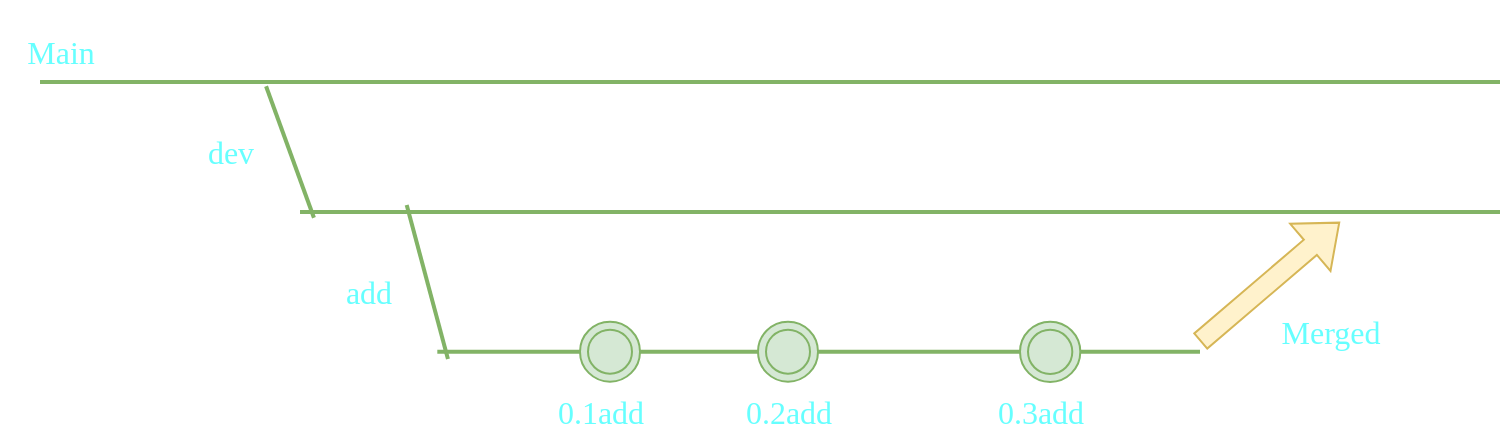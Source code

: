 <mxfile version="20.1.3" type="github">
  <diagram id="HKzKxvtynTPPrGt9LeTu" name="Page-1">
    <mxGraphModel dx="796" dy="481" grid="1" gridSize="10" guides="1" tooltips="1" connect="1" arrows="1" fold="1" page="1" pageScale="1" pageWidth="827" pageHeight="1169" math="0" shadow="0">
      <root>
        <mxCell id="0" />
        <mxCell id="1" parent="0" />
        <mxCell id="fYCmhGlrr-tS-subrrdt-4" value="" style="line;strokeWidth=2;html=1;fontFamily=Verdana;fillColor=#d5e8d4;strokeColor=#82b366;fontColor=#66FFFF;" vertex="1" parent="1">
          <mxGeometry x="40" y="350" width="730" height="80" as="geometry" />
        </mxCell>
        <mxCell id="fYCmhGlrr-tS-subrrdt-5" value="Main" style="text;html=1;resizable=0;autosize=1;align=center;verticalAlign=middle;points=[];fillColor=none;strokeColor=none;rounded=0;fontFamily=Verdana;fontSize=16;fontColor=#66FFFF;" vertex="1" parent="1">
          <mxGeometry x="20" y="360" width="60" height="30" as="geometry" />
        </mxCell>
        <mxCell id="fYCmhGlrr-tS-subrrdt-12" value="" style="line;strokeWidth=2;direction=south;html=1;fontFamily=Verdana;fontSize=16;rotation=-20;fillColor=#d5e8d4;strokeColor=#82b366;" vertex="1" parent="1">
          <mxGeometry x="160" y="390" width="10" height="70" as="geometry" />
        </mxCell>
        <mxCell id="fYCmhGlrr-tS-subrrdt-13" value="" style="line;strokeWidth=2;html=1;fontFamily=Verdana;fontSize=16;fillColor=#d5e8d4;strokeColor=#82b366;" vertex="1" parent="1">
          <mxGeometry x="170" y="450" width="600" height="10" as="geometry" />
        </mxCell>
        <mxCell id="fYCmhGlrr-tS-subrrdt-14" value="" style="line;strokeWidth=2;direction=south;html=1;fontFamily=Verdana;fontSize=16;rotation=-15;fillColor=#d5e8d4;strokeColor=#82b366;" vertex="1" parent="1">
          <mxGeometry x="228.66" y="450.18" width="10" height="79.66" as="geometry" />
        </mxCell>
        <mxCell id="fYCmhGlrr-tS-subrrdt-15" value="" style="line;strokeWidth=2;html=1;fontFamily=Verdana;fontSize=16;fillColor=#d5e8d4;strokeColor=#82b366;" vertex="1" parent="1">
          <mxGeometry x="238.66" y="519.84" width="381.34" height="10" as="geometry" />
        </mxCell>
        <mxCell id="fYCmhGlrr-tS-subrrdt-18" value="" style="endArrow=classic;html=1;fontFamily=Verdana;fontSize=16;fontColor=#66FFFF;entryX=0.863;entryY=0.8;entryDx=0;entryDy=0;entryPerimeter=0;strokeColor=none;rounded=0;shadow=0;" edge="1" parent="1" target="fYCmhGlrr-tS-subrrdt-13">
          <mxGeometry width="50" height="50" relative="1" as="geometry">
            <mxPoint x="620" y="519.84" as="sourcePoint" />
            <mxPoint x="670" y="469.84" as="targetPoint" />
          </mxGeometry>
        </mxCell>
        <mxCell id="fYCmhGlrr-tS-subrrdt-19" value="" style="shape=flexArrow;endArrow=classic;html=1;rounded=0;shadow=0;fontFamily=Verdana;fontSize=16;fontColor=#66FFFF;fillColor=#fff2cc;strokeColor=#d6b656;" edge="1" parent="1">
          <mxGeometry width="50" height="50" relative="1" as="geometry">
            <mxPoint x="620" y="519.84" as="sourcePoint" />
            <mxPoint x="690" y="460" as="targetPoint" />
          </mxGeometry>
        </mxCell>
        <mxCell id="fYCmhGlrr-tS-subrrdt-20" value="" style="ellipse;shape=doubleEllipse;whiteSpace=wrap;html=1;aspect=fixed;fontFamily=Verdana;fontSize=16;strokeColor=#82b366;fillColor=#d5e8d4;" vertex="1" parent="1">
          <mxGeometry x="310" y="509.84" width="30" height="30" as="geometry" />
        </mxCell>
        <mxCell id="fYCmhGlrr-tS-subrrdt-21" value="" style="ellipse;shape=doubleEllipse;whiteSpace=wrap;html=1;aspect=fixed;fontFamily=Verdana;fontSize=16;strokeColor=#82b366;fillColor=#d5e8d4;" vertex="1" parent="1">
          <mxGeometry x="399" y="509.84" width="30" height="30" as="geometry" />
        </mxCell>
        <mxCell id="fYCmhGlrr-tS-subrrdt-22" value="" style="ellipse;shape=doubleEllipse;whiteSpace=wrap;html=1;aspect=fixed;fontFamily=Verdana;fontSize=16;strokeColor=#82b366;fillColor=#d5e8d4;" vertex="1" parent="1">
          <mxGeometry x="530" y="509.84" width="30.16" height="30.16" as="geometry" />
        </mxCell>
        <mxCell id="fYCmhGlrr-tS-subrrdt-24" value="dev" style="text;html=1;resizable=0;autosize=1;align=center;verticalAlign=middle;points=[];fillColor=none;strokeColor=none;rounded=0;fontFamily=Verdana;fontSize=16;fontColor=#66FFFF;" vertex="1" parent="1">
          <mxGeometry x="110" y="410" width="50" height="30" as="geometry" />
        </mxCell>
        <mxCell id="fYCmhGlrr-tS-subrrdt-25" value="add" style="text;html=1;resizable=0;autosize=1;align=center;verticalAlign=middle;points=[];fillColor=none;strokeColor=none;rounded=0;fontFamily=Verdana;fontSize=16;fontColor=#66FFFF;" vertex="1" parent="1">
          <mxGeometry x="178.66" y="479.84" width="50" height="30" as="geometry" />
        </mxCell>
        <mxCell id="fYCmhGlrr-tS-subrrdt-26" value="0.1add" style="text;html=1;resizable=0;autosize=1;align=center;verticalAlign=middle;points=[];fillColor=none;strokeColor=none;rounded=0;fontFamily=Verdana;fontSize=16;fontColor=#66FFFF;" vertex="1" parent="1">
          <mxGeometry x="280" y="540" width="80" height="30" as="geometry" />
        </mxCell>
        <mxCell id="fYCmhGlrr-tS-subrrdt-27" value="0.2add" style="text;html=1;resizable=0;autosize=1;align=center;verticalAlign=middle;points=[];fillColor=none;strokeColor=none;rounded=0;fontFamily=Verdana;fontSize=16;fontColor=#66FFFF;" vertex="1" parent="1">
          <mxGeometry x="374" y="539.84" width="80" height="30" as="geometry" />
        </mxCell>
        <mxCell id="fYCmhGlrr-tS-subrrdt-28" value="0.3add" style="text;html=1;resizable=0;autosize=1;align=center;verticalAlign=middle;points=[];fillColor=none;strokeColor=none;rounded=0;fontFamily=Verdana;fontSize=16;fontColor=#66FFFF;" vertex="1" parent="1">
          <mxGeometry x="500" y="539.84" width="80" height="30" as="geometry" />
        </mxCell>
        <mxCell id="fYCmhGlrr-tS-subrrdt-29" value="Merged" style="text;html=1;resizable=0;autosize=1;align=center;verticalAlign=middle;points=[];fillColor=none;strokeColor=none;rounded=0;fontFamily=Verdana;fontSize=16;fontColor=#66FFFF;" vertex="1" parent="1">
          <mxGeometry x="640" y="499.84" width="90" height="30" as="geometry" />
        </mxCell>
      </root>
    </mxGraphModel>
  </diagram>
</mxfile>
